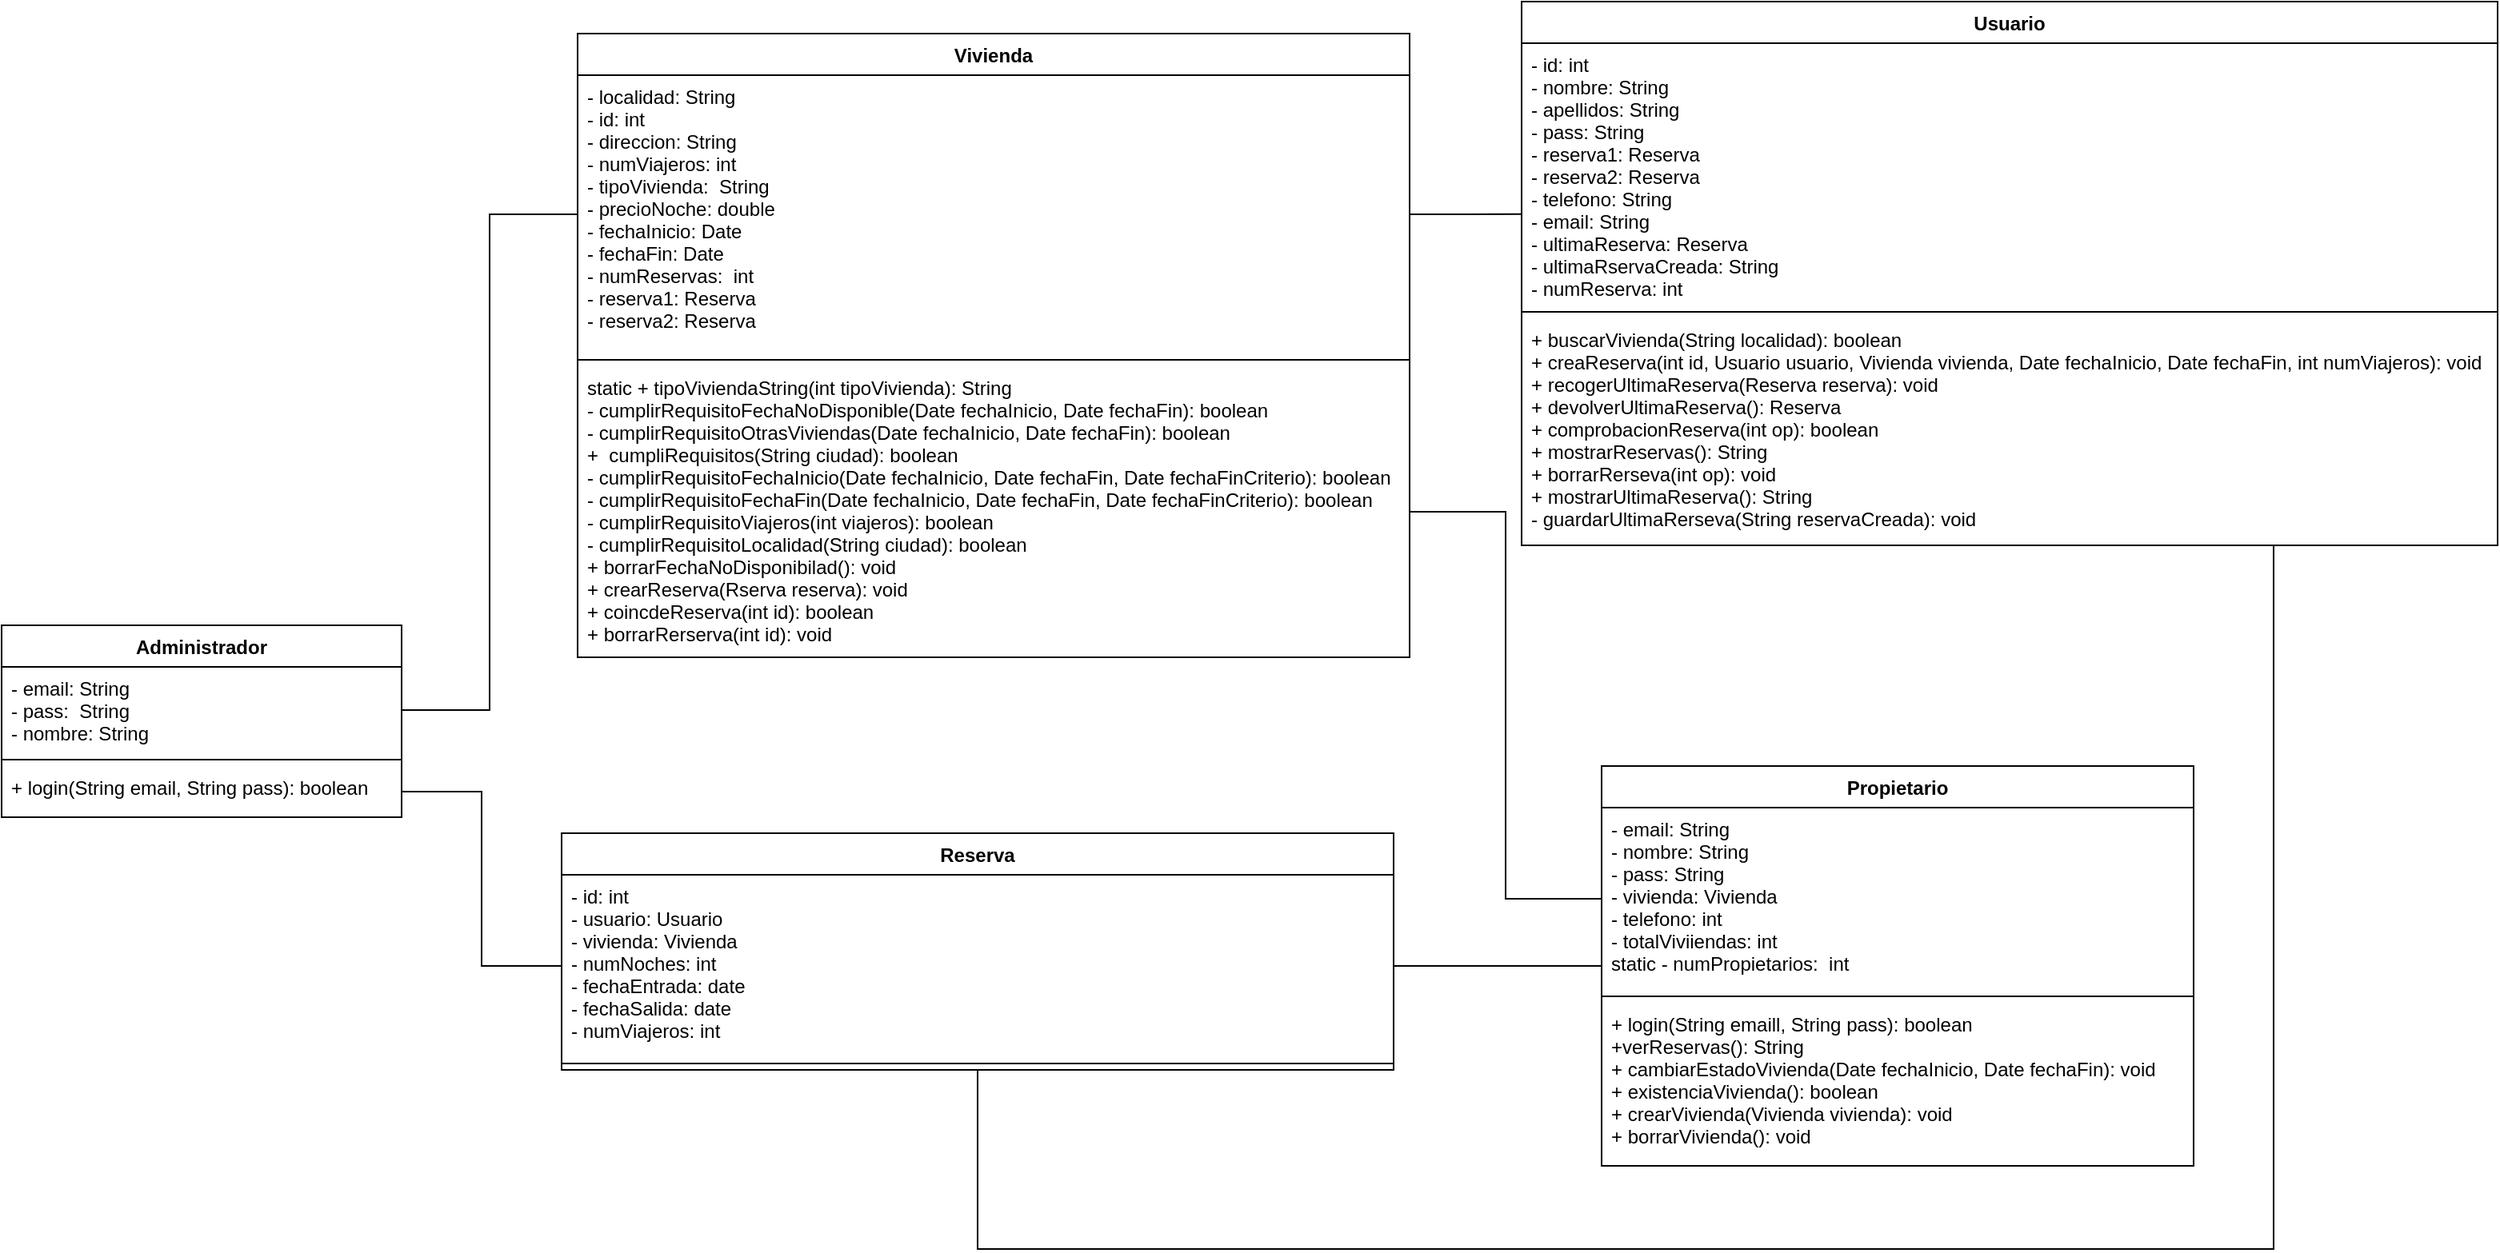 <mxfile version="20.6.2" type="google"><diagram id="C5RBs43oDa-KdzZeNtuy" name="Page-1"><mxGraphModel grid="1" page="1" gridSize="10" guides="1" tooltips="1" connect="1" arrows="1" fold="1" pageScale="1" pageWidth="827" pageHeight="1169" math="0" shadow="0"><root><mxCell id="WIyWlLk6GJQsqaUBKTNV-0"/><mxCell id="WIyWlLk6GJQsqaUBKTNV-1" parent="WIyWlLk6GJQsqaUBKTNV-0"/><mxCell id="fQFXFVHZcb5rW79Ak5HL-0" value="Usuario" style="swimlane;fontStyle=1;align=center;verticalAlign=top;childLayout=stackLayout;horizontal=1;startSize=26;horizontalStack=0;resizeParent=1;resizeParentMax=0;resizeLast=0;collapsible=1;marginBottom=0;" vertex="1" parent="WIyWlLk6GJQsqaUBKTNV-1"><mxGeometry x="970" y="140" width="610" height="340" as="geometry"/></mxCell><mxCell id="fQFXFVHZcb5rW79Ak5HL-1" value="- id: int&#10;- nombre: String&#10;- apellidos: String&#10;- pass: String&#10;- reserva1: Reserva&#10;- reserva2: Reserva&#10;- telefono: String&#10;- email: String&#10;- ultimaReserva: Reserva&#10;- ultimaRservaCreada: String&#10;- numReserva: int" style="text;strokeColor=none;fillColor=none;align=left;verticalAlign=top;spacingLeft=4;spacingRight=4;overflow=hidden;rotatable=0;points=[[0,0.5],[1,0.5]];portConstraint=eastwest;" vertex="1" parent="fQFXFVHZcb5rW79Ak5HL-0"><mxGeometry y="26" width="610" height="164" as="geometry"/></mxCell><mxCell id="fQFXFVHZcb5rW79Ak5HL-2" value="" style="line;strokeWidth=1;fillColor=none;align=left;verticalAlign=middle;spacingTop=-1;spacingLeft=3;spacingRight=3;rotatable=0;labelPosition=right;points=[];portConstraint=eastwest;strokeColor=inherit;" vertex="1" parent="fQFXFVHZcb5rW79Ak5HL-0"><mxGeometry y="190" width="610" height="8" as="geometry"/></mxCell><mxCell id="fQFXFVHZcb5rW79Ak5HL-3" value="+ buscarVivienda(String localidad): boolean&#10;+ creaReserva(int id, Usuario usuario, Vivienda vivienda, Date fechaInicio, Date fechaFin, int numViajeros): void&#10;+ recogerUltimaReserva(Reserva reserva): void&#10;+ devolverUltimaReserva(): Reserva&#10;+ comprobacionReserva(int op): boolean&#10;+ mostrarReservas(): String&#10;+ borrarRerseva(int op): void&#10;+ mostrarUltimaReserva(): String&#10;- guardarUltimaRerseva(String reservaCreada): void&#10;&#10;" style="text;strokeColor=none;fillColor=none;align=left;verticalAlign=top;spacingLeft=4;spacingRight=4;overflow=hidden;rotatable=0;points=[[0,0.5],[1,0.5]];portConstraint=eastwest;" vertex="1" parent="fQFXFVHZcb5rW79Ak5HL-0"><mxGeometry y="198" width="610" height="142" as="geometry"/></mxCell><mxCell id="7DbMQk65fQWOeO_ToJtQ-6" style="edgeStyle=orthogonalEdgeStyle;rounded=0;orthogonalLoop=1;jettySize=auto;html=1;entryX=1;entryY=0.5;entryDx=0;entryDy=0;endArrow=none;endFill=0;" edge="1" parent="WIyWlLk6GJQsqaUBKTNV-1" source="fQFXFVHZcb5rW79Ak5HL-8" target="7DbMQk65fQWOeO_ToJtQ-3"><mxGeometry relative="1" as="geometry"/></mxCell><mxCell id="fQFXFVHZcb5rW79Ak5HL-8" value="Propietario" style="swimlane;fontStyle=1;align=center;verticalAlign=top;childLayout=stackLayout;horizontal=1;startSize=26;horizontalStack=0;resizeParent=1;resizeParentMax=0;resizeLast=0;collapsible=1;marginBottom=0;" vertex="1" parent="WIyWlLk6GJQsqaUBKTNV-1"><mxGeometry x="1020" y="618" width="370" height="250" as="geometry"/></mxCell><mxCell id="fQFXFVHZcb5rW79Ak5HL-9" value="- email: String&#10;- nombre: String&#10;- pass: String&#10;- vivienda: Vivienda&#10;- telefono: int&#10;- totalViviiendas: int&#10;static - numPropietarios:  int" style="text;strokeColor=none;fillColor=none;align=left;verticalAlign=top;spacingLeft=4;spacingRight=4;overflow=hidden;rotatable=0;points=[[0,0.5],[1,0.5]];portConstraint=eastwest;" vertex="1" parent="fQFXFVHZcb5rW79Ak5HL-8"><mxGeometry y="26" width="370" height="114" as="geometry"/></mxCell><mxCell id="fQFXFVHZcb5rW79Ak5HL-10" value="" style="line;strokeWidth=1;fillColor=none;align=left;verticalAlign=middle;spacingTop=-1;spacingLeft=3;spacingRight=3;rotatable=0;labelPosition=right;points=[];portConstraint=eastwest;strokeColor=inherit;" vertex="1" parent="fQFXFVHZcb5rW79Ak5HL-8"><mxGeometry y="140" width="370" height="8" as="geometry"/></mxCell><mxCell id="fQFXFVHZcb5rW79Ak5HL-11" value="+ login(String emaill, String pass): boolean&#10;+verReservas(): String&#10;+ cambiarEstadoVivienda(Date fechaInicio, Date fechaFin): void&#10;+ existenciaVivienda(): boolean&#10;+ crearVivienda(Vivienda vivienda): void&#10;+ borrarVivienda(): void" style="text;strokeColor=none;fillColor=none;align=left;verticalAlign=top;spacingLeft=4;spacingRight=4;overflow=hidden;rotatable=0;points=[[0,0.5],[1,0.5]];portConstraint=eastwest;" vertex="1" parent="fQFXFVHZcb5rW79Ak5HL-8"><mxGeometry y="148" width="370" height="102" as="geometry"/></mxCell><mxCell id="fQFXFVHZcb5rW79Ak5HL-12" value="Administrador" style="swimlane;fontStyle=1;align=center;verticalAlign=top;childLayout=stackLayout;horizontal=1;startSize=26;horizontalStack=0;resizeParent=1;resizeParentMax=0;resizeLast=0;collapsible=1;marginBottom=0;" vertex="1" parent="WIyWlLk6GJQsqaUBKTNV-1"><mxGeometry x="20" y="530" width="250" height="120" as="geometry"/></mxCell><mxCell id="fQFXFVHZcb5rW79Ak5HL-13" value="- email: String&#10;- pass:  String&#10;- nombre: String" style="text;strokeColor=none;fillColor=none;align=left;verticalAlign=top;spacingLeft=4;spacingRight=4;overflow=hidden;rotatable=0;points=[[0,0.5],[1,0.5]];portConstraint=eastwest;" vertex="1" parent="fQFXFVHZcb5rW79Ak5HL-12"><mxGeometry y="26" width="250" height="54" as="geometry"/></mxCell><mxCell id="fQFXFVHZcb5rW79Ak5HL-14" value="" style="line;strokeWidth=1;fillColor=none;align=left;verticalAlign=middle;spacingTop=-1;spacingLeft=3;spacingRight=3;rotatable=0;labelPosition=right;points=[];portConstraint=eastwest;strokeColor=inherit;" vertex="1" parent="fQFXFVHZcb5rW79Ak5HL-12"><mxGeometry y="80" width="250" height="8" as="geometry"/></mxCell><mxCell id="fQFXFVHZcb5rW79Ak5HL-15" value="+ login(String email, String pass): boolean" style="text;strokeColor=none;fillColor=none;align=left;verticalAlign=top;spacingLeft=4;spacingRight=4;overflow=hidden;rotatable=0;points=[[0,0.5],[1,0.5]];portConstraint=eastwest;" vertex="1" parent="fQFXFVHZcb5rW79Ak5HL-12"><mxGeometry y="88" width="250" height="32" as="geometry"/></mxCell><mxCell id="fQFXFVHZcb5rW79Ak5HL-16" value="Vivienda" style="swimlane;fontStyle=1;align=center;verticalAlign=top;childLayout=stackLayout;horizontal=1;startSize=26;horizontalStack=0;resizeParent=1;resizeParentMax=0;resizeLast=0;collapsible=1;marginBottom=0;" vertex="1" parent="WIyWlLk6GJQsqaUBKTNV-1"><mxGeometry x="380" y="160" width="520" height="390" as="geometry"/></mxCell><mxCell id="fQFXFVHZcb5rW79Ak5HL-17" value="- localidad: String&#10;- id: int&#10;- direccion: String&#10;- numViajeros: int&#10;- tipoVivienda:  String&#10;- precioNoche: double&#10;- fechaInicio: Date&#10;- fechaFin: Date&#10;- numReservas:  int&#10;- reserva1: Reserva&#10;- reserva2: Reserva&#10;" style="text;strokeColor=none;fillColor=none;align=left;verticalAlign=top;spacingLeft=4;spacingRight=4;overflow=hidden;rotatable=0;points=[[0,0.5],[1,0.5]];portConstraint=eastwest;" vertex="1" parent="fQFXFVHZcb5rW79Ak5HL-16"><mxGeometry y="26" width="520" height="174" as="geometry"/></mxCell><mxCell id="fQFXFVHZcb5rW79Ak5HL-18" value="" style="line;strokeWidth=1;fillColor=none;align=left;verticalAlign=middle;spacingTop=-1;spacingLeft=3;spacingRight=3;rotatable=0;labelPosition=right;points=[];portConstraint=eastwest;strokeColor=inherit;" vertex="1" parent="fQFXFVHZcb5rW79Ak5HL-16"><mxGeometry y="200" width="520" height="8" as="geometry"/></mxCell><mxCell id="fQFXFVHZcb5rW79Ak5HL-19" value="static + tipoViviendaString(int tipoVivienda): String&#10;- cumplirRequisitoFechaNoDisponible(Date fechaInicio, Date fechaFin): boolean&#10;- cumplirRequisitoOtrasViviendas(Date fechaInicio, Date fechaFin): boolean&#10;+  cumpliRequisitos(String ciudad): boolean&#10;- cumplirRequisitoFechaInicio(Date fechaInicio, Date fechaFin, Date fechaFinCriterio): boolean&#10;- cumplirRequisitoFechaFin(Date fechaInicio, Date fechaFin, Date fechaFinCriterio): boolean&#10;- cumplirRequisitoViajeros(int viajeros): boolean&#10;- cumplirRequisitoLocalidad(String ciudad): boolean&#10;+ borrarFechaNoDisponibilad(): void&#10;+ crearReserva(Rserva reserva): void&#10;+ coincdeReserva(int id): boolean&#10;+ borrarRerserva(int id): void&#10;" style="text;strokeColor=none;fillColor=none;align=left;verticalAlign=top;spacingLeft=4;spacingRight=4;overflow=hidden;rotatable=0;points=[[0,0.5],[1,0.5]];portConstraint=eastwest;" vertex="1" parent="fQFXFVHZcb5rW79Ak5HL-16"><mxGeometry y="208" width="520" height="182" as="geometry"/></mxCell><mxCell id="7DbMQk65fQWOeO_ToJtQ-1" style="edgeStyle=orthogonalEdgeStyle;rounded=0;orthogonalLoop=1;jettySize=auto;html=1;exitX=1;exitY=0.5;exitDx=0;exitDy=0;" edge="1" parent="fQFXFVHZcb5rW79Ak5HL-16" source="fQFXFVHZcb5rW79Ak5HL-19" target="fQFXFVHZcb5rW79Ak5HL-19"><mxGeometry relative="1" as="geometry"/></mxCell><mxCell id="7DbMQk65fQWOeO_ToJtQ-14" style="edgeStyle=orthogonalEdgeStyle;shape=connector;rounded=0;orthogonalLoop=1;jettySize=auto;html=1;labelBackgroundColor=default;strokeColor=default;fontFamily=Helvetica;fontSize=11;fontColor=default;endArrow=none;endFill=0;" edge="1" parent="WIyWlLk6GJQsqaUBKTNV-1" source="7DbMQk65fQWOeO_ToJtQ-2" target="fQFXFVHZcb5rW79Ak5HL-3"><mxGeometry relative="1" as="geometry"><mxPoint x="1440" y="550" as="targetPoint"/><Array as="points"><mxPoint x="630" y="920"/><mxPoint x="1440" y="920"/></Array></mxGeometry></mxCell><mxCell id="7DbMQk65fQWOeO_ToJtQ-2" value="Reserva" style="swimlane;fontStyle=1;align=center;verticalAlign=top;childLayout=stackLayout;horizontal=1;startSize=26;horizontalStack=0;resizeParent=1;resizeParentMax=0;resizeLast=0;collapsible=1;marginBottom=0;" vertex="1" parent="WIyWlLk6GJQsqaUBKTNV-1"><mxGeometry x="370" y="660" width="520" height="148" as="geometry"/></mxCell><mxCell id="7DbMQk65fQWOeO_ToJtQ-3" value="- id: int&#10;- usuario: Usuario&#10;- vivienda: Vivienda&#10;- numNoches: int&#10;- fechaEntrada: date&#10;- fechaSalida: date&#10;- numViajeros: int" style="text;strokeColor=none;fillColor=none;align=left;verticalAlign=top;spacingLeft=4;spacingRight=4;overflow=hidden;rotatable=0;points=[[0,0.5],[1,0.5]];portConstraint=eastwest;" vertex="1" parent="7DbMQk65fQWOeO_ToJtQ-2"><mxGeometry y="26" width="520" height="114" as="geometry"/></mxCell><mxCell id="7DbMQk65fQWOeO_ToJtQ-4" value="" style="line;strokeWidth=1;fillColor=none;align=left;verticalAlign=middle;spacingTop=-1;spacingLeft=3;spacingRight=3;rotatable=0;labelPosition=right;points=[];portConstraint=eastwest;strokeColor=inherit;" vertex="1" parent="7DbMQk65fQWOeO_ToJtQ-2"><mxGeometry y="140" width="520" height="8" as="geometry"/></mxCell><mxCell id="7DbMQk65fQWOeO_ToJtQ-9" style="edgeStyle=orthogonalEdgeStyle;shape=connector;rounded=0;orthogonalLoop=1;jettySize=auto;html=1;entryX=0;entryY=0.5;entryDx=0;entryDy=0;labelBackgroundColor=default;strokeColor=default;fontFamily=Helvetica;fontSize=11;fontColor=default;endArrow=none;endFill=0;" edge="1" parent="WIyWlLk6GJQsqaUBKTNV-1" source="fQFXFVHZcb5rW79Ak5HL-13" target="fQFXFVHZcb5rW79Ak5HL-17"><mxGeometry relative="1" as="geometry"/></mxCell><mxCell id="7DbMQk65fQWOeO_ToJtQ-10" style="edgeStyle=orthogonalEdgeStyle;shape=connector;rounded=0;orthogonalLoop=1;jettySize=auto;html=1;entryX=0;entryY=0.5;entryDx=0;entryDy=0;labelBackgroundColor=default;strokeColor=default;fontFamily=Helvetica;fontSize=11;fontColor=default;endArrow=none;endFill=0;" edge="1" parent="WIyWlLk6GJQsqaUBKTNV-1" source="fQFXFVHZcb5rW79Ak5HL-15" target="7DbMQk65fQWOeO_ToJtQ-3"><mxGeometry relative="1" as="geometry"/></mxCell><mxCell id="7DbMQk65fQWOeO_ToJtQ-12" style="edgeStyle=orthogonalEdgeStyle;shape=connector;rounded=0;orthogonalLoop=1;jettySize=auto;html=1;entryX=0;entryY=0.652;entryDx=0;entryDy=0;entryPerimeter=0;labelBackgroundColor=default;strokeColor=default;fontFamily=Helvetica;fontSize=11;fontColor=default;endArrow=none;endFill=0;" edge="1" parent="WIyWlLk6GJQsqaUBKTNV-1" source="fQFXFVHZcb5rW79Ak5HL-17" target="fQFXFVHZcb5rW79Ak5HL-1"><mxGeometry relative="1" as="geometry"/></mxCell><mxCell id="7DbMQk65fQWOeO_ToJtQ-13" style="edgeStyle=orthogonalEdgeStyle;shape=connector;rounded=0;orthogonalLoop=1;jettySize=auto;html=1;labelBackgroundColor=default;strokeColor=default;fontFamily=Helvetica;fontSize=11;fontColor=default;endArrow=none;endFill=0;" edge="1" parent="WIyWlLk6GJQsqaUBKTNV-1" source="fQFXFVHZcb5rW79Ak5HL-19" target="fQFXFVHZcb5rW79Ak5HL-9"><mxGeometry relative="1" as="geometry"/></mxCell></root></mxGraphModel></diagram></mxfile>